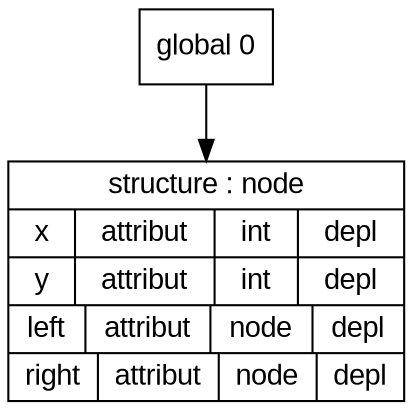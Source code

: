 digraph "tds"{

	node [fontname="Arial"];

	N1 [shape=record label="{ structure : node
	| { x | attribut | int | depl }
	| { y | attribut | int | depl }
	| { left | attribut | node | depl }
	| { right | attribut | node | depl }
	}"];

	N0 [shape=record label="{ global 0
	}"];


	N0 -> N1; 
}
